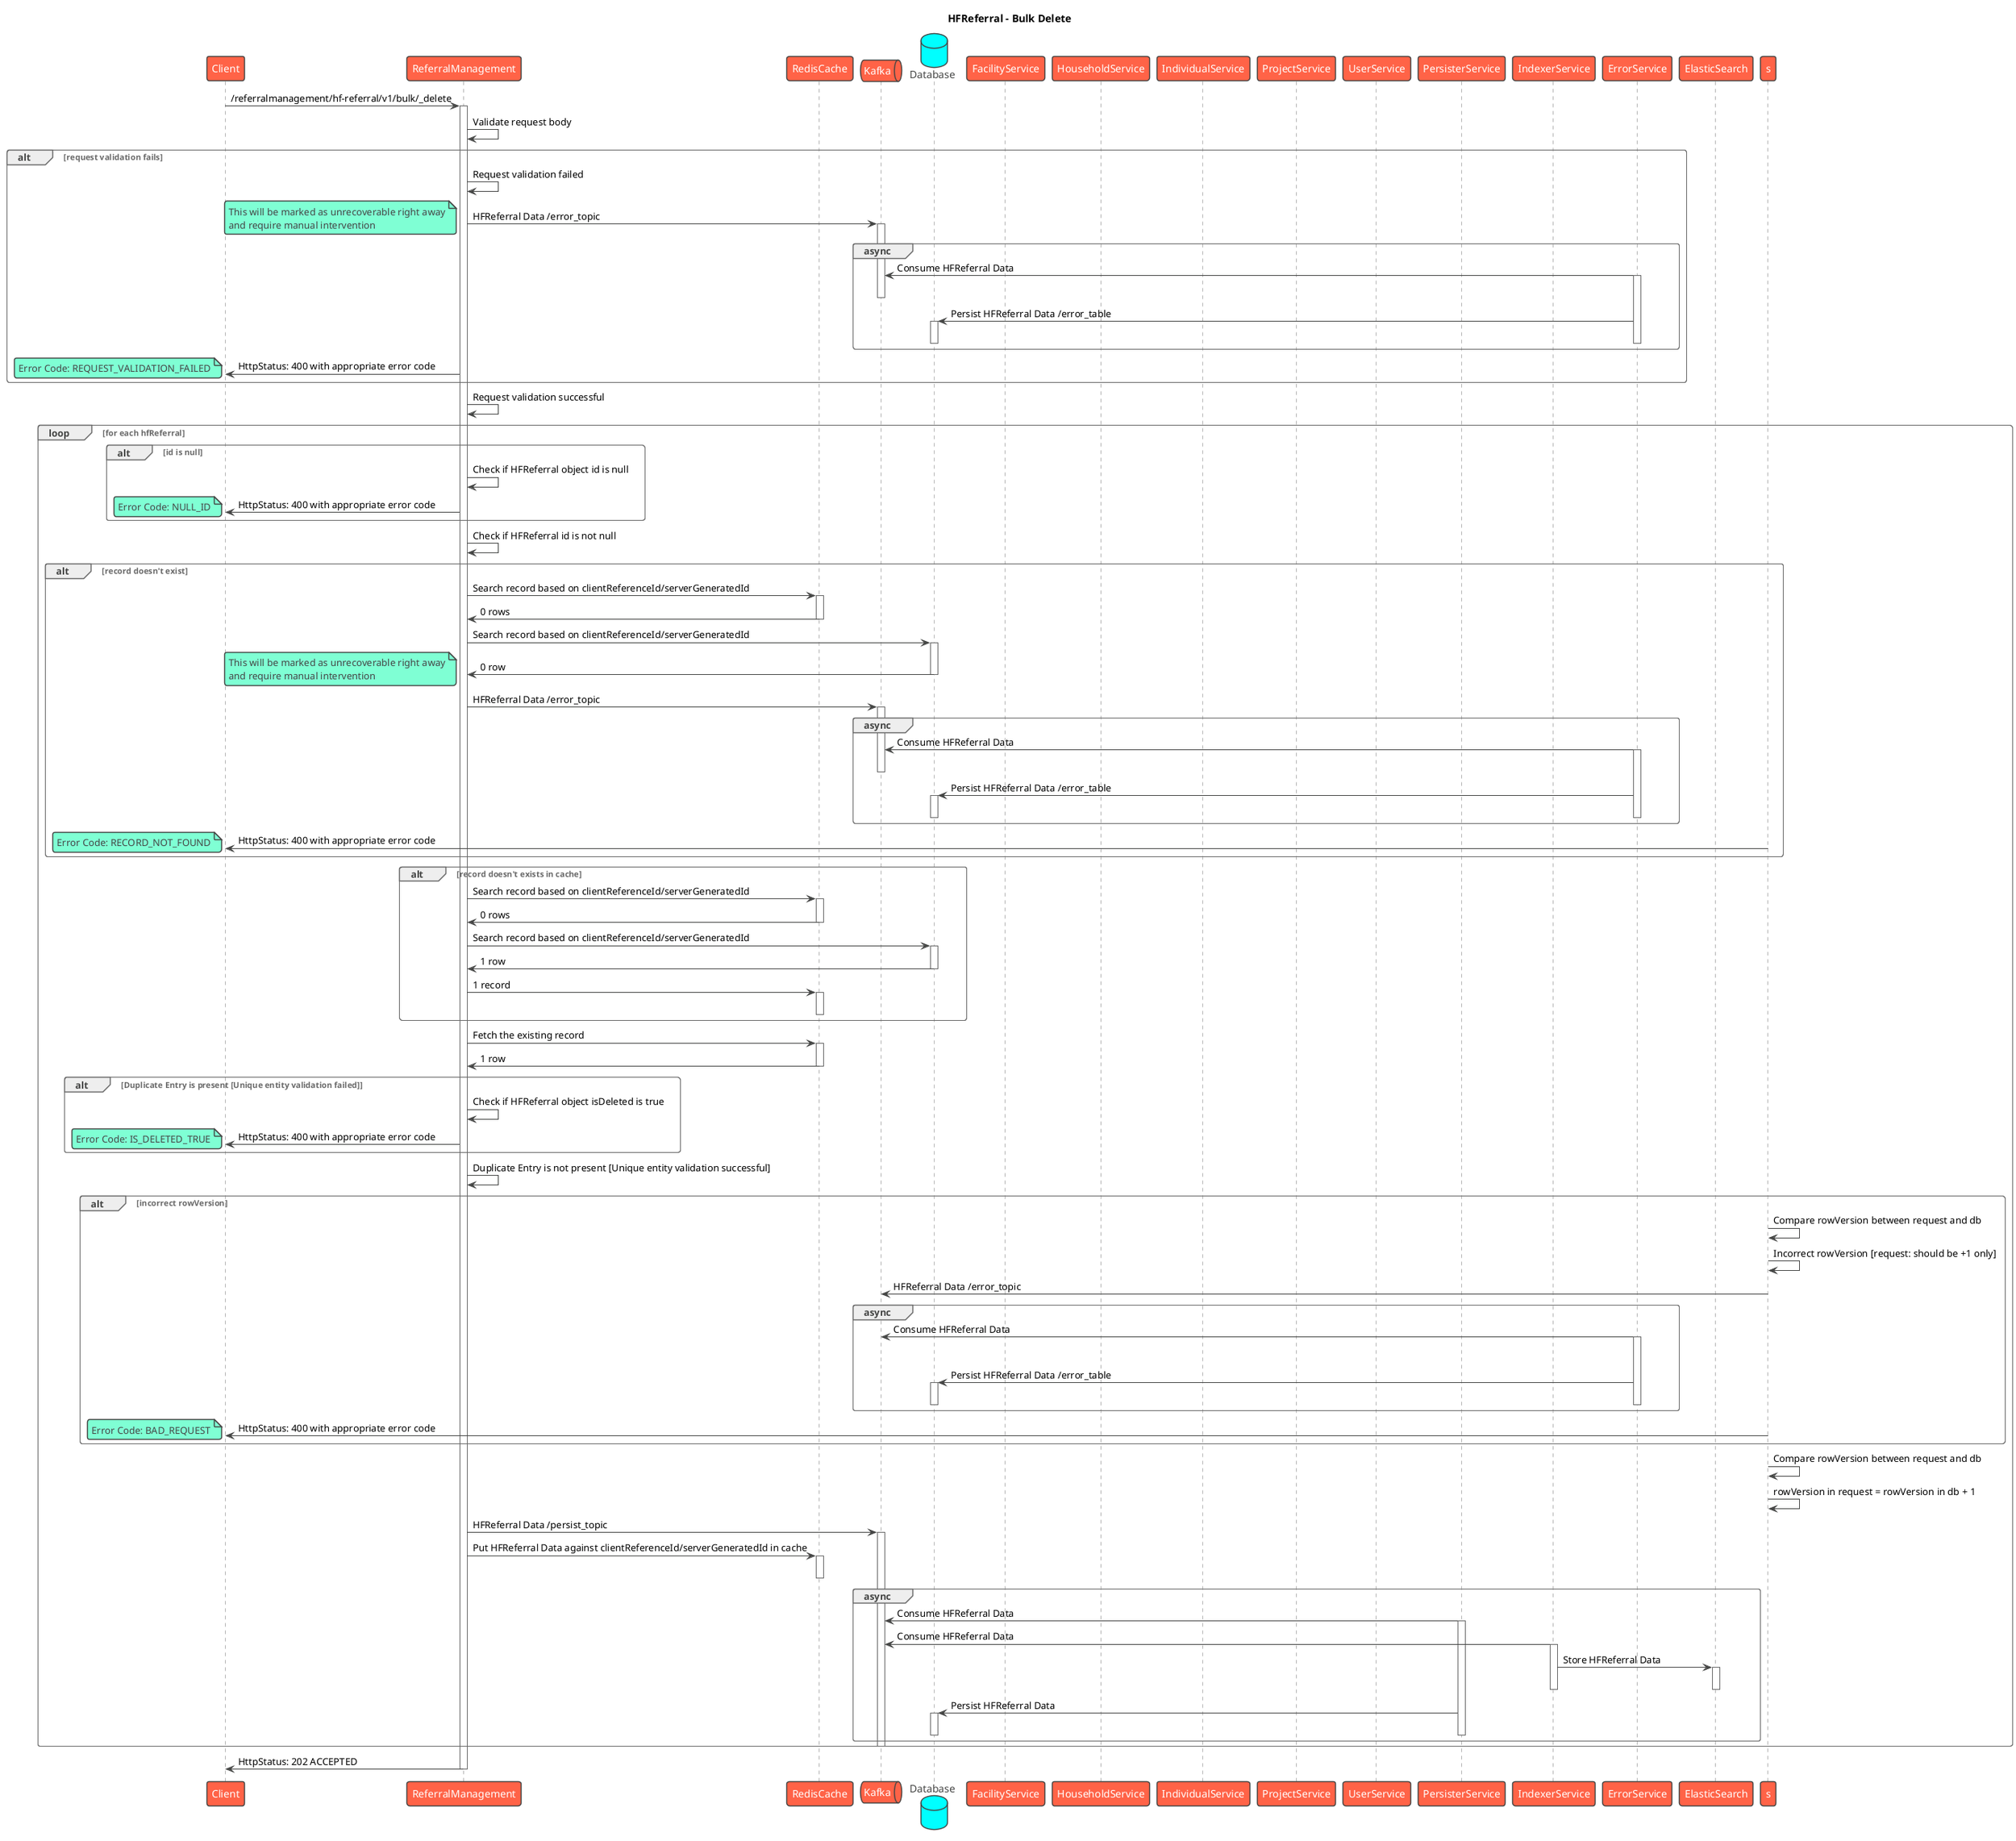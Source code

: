 @startuml
title HFReferral - Bulk Delete
!theme vibrant
participant Client as c
participant ReferralManagement as rm
participant RedisCache as rc
queue Kafka as k
database Database as db
participant FacilityService as fs
participant HouseholdService as hs
participant IndividualService as inds
participant ProjectService as ps
participant UserService as us
participant PersisterService as prs
participant IndexerService as idx
participant ErrorService as es
participant ElasticSearch as el

c -> rm : /referralmanagement/hf-referral/v1/bulk/_delete
activate rm
rm -> rm : Validate request body

alt request validation fails
    rm -> rm: Request validation failed
    rm -> k: HFReferral Data /error_topic
    note left
        This will be marked as unrecoverable right away
        and require manual intervention
    end note
    activate k
    group async
        es -> k: Consume HFReferral Data
        activate es
        deactivate k
        es -> db: Persist HFReferral Data /error_table
        activate db
        deactivate db
        deactivate es
    end
    rm -> c: HttpStatus: 400 with appropriate error code
    note left
      Error Code: REQUEST_VALIDATION_FAILED
    end note
end
rm -> rm: Request validation successful
loop for each hfReferral
    alt id is null
        rm -> rm: Check if HFReferral object id is null
        rm -> c: HttpStatus: 400 with appropriate error code
        note left
           Error Code: NULL_ID
        end note
    end
    rm -> rm: Check if HFReferral id is not null
    alt record doesn't exist
        rm -> rc: Search record based on clientReferenceId/serverGeneratedId
        activate rc
        rc -> rm: 0 rows
        deactivate rc
        rm -> db: Search record based on clientReferenceId/serverGeneratedId
        activate db
        db -> rm: 0 row
        deactivate db
        note left
            This will be marked as unrecoverable right away
            and require manual intervention
        end note
        rm -> k: HFReferral Data /error_topic
        activate k
        group async
            es -> k: Consume HFReferral Data
            activate es
            deactivate k
            es -> db: Persist HFReferral Data /error_table
            activate db
            deactivate db
            deactivate es
        end
        s -> c: HttpStatus: 400 with appropriate error code
        note left
          Error Code: RECORD_NOT_FOUND
        end note
    end
    alt record doesn't exists in cache
        rm -> rc: Search record based on clientReferenceId/serverGeneratedId
        activate rc
        rc -> rm: 0 rows
        deactivate rc
        rm -> db: Search record based on clientReferenceId/serverGeneratedId
        activate db
        db -> rm: 1 row
        deactivate db
        rm -> rc: 1 record
        activate rc
        deactivate rc
    end
    rm -> rc: Fetch the existing record
    activate rc
    rc -> rm: 1 row
    deactivate rc
    alt Duplicate Entry is present [Unique entity validation failed]
        rm -> rm: Check if HFReferral object isDeleted is true
        rm -> c: HttpStatus: 400 with appropriate error code
        note left
           Error Code: IS_DELETED_TRUE
        end note
    end
    rm -> rm: Duplicate Entry is not present [Unique entity validation successful]
    alt incorrect rowVersion
        s -> s: Compare rowVersion between request and db
        s -> s: Incorrect rowVersion [request: should be +1 only]
        s -> k: HFReferral Data /error_topic
        group async
            es -> k: Consume HFReferral Data
            activate es
            deactivate k
            es -> db: Persist HFReferral Data /error_table
            activate db
            deactivate db
            deactivate es
        end
        s -> c: HttpStatus: 400 with appropriate error code
        note left
          Error Code: BAD_REQUEST
        end note
    end
    s -> s: Compare rowVersion between request and db
    s -> s: rowVersion in request = rowVersion in db + 1
    rm -> k: HFReferral Data /persist_topic
    activate k
    rm -> rc: Put HFReferral Data against clientReferenceId/serverGeneratedId in cache
    activate rc
    deactivate rc
    group async
        prs -> k: Consume HFReferral Data
        activate prs
        idx -> k: Consume HFReferral Data
        activate idx
        idx -> el: Store HFReferral Data
        activate el
        deactivate el
        deactivate idx
        prs -> db: Persist HFReferral Data
        activate db
        deactivate db
        deactivate prs
    end
    deactivate k
end
rm -> c : HttpStatus: 202 ACCEPTED
deactivate rm

@enduml